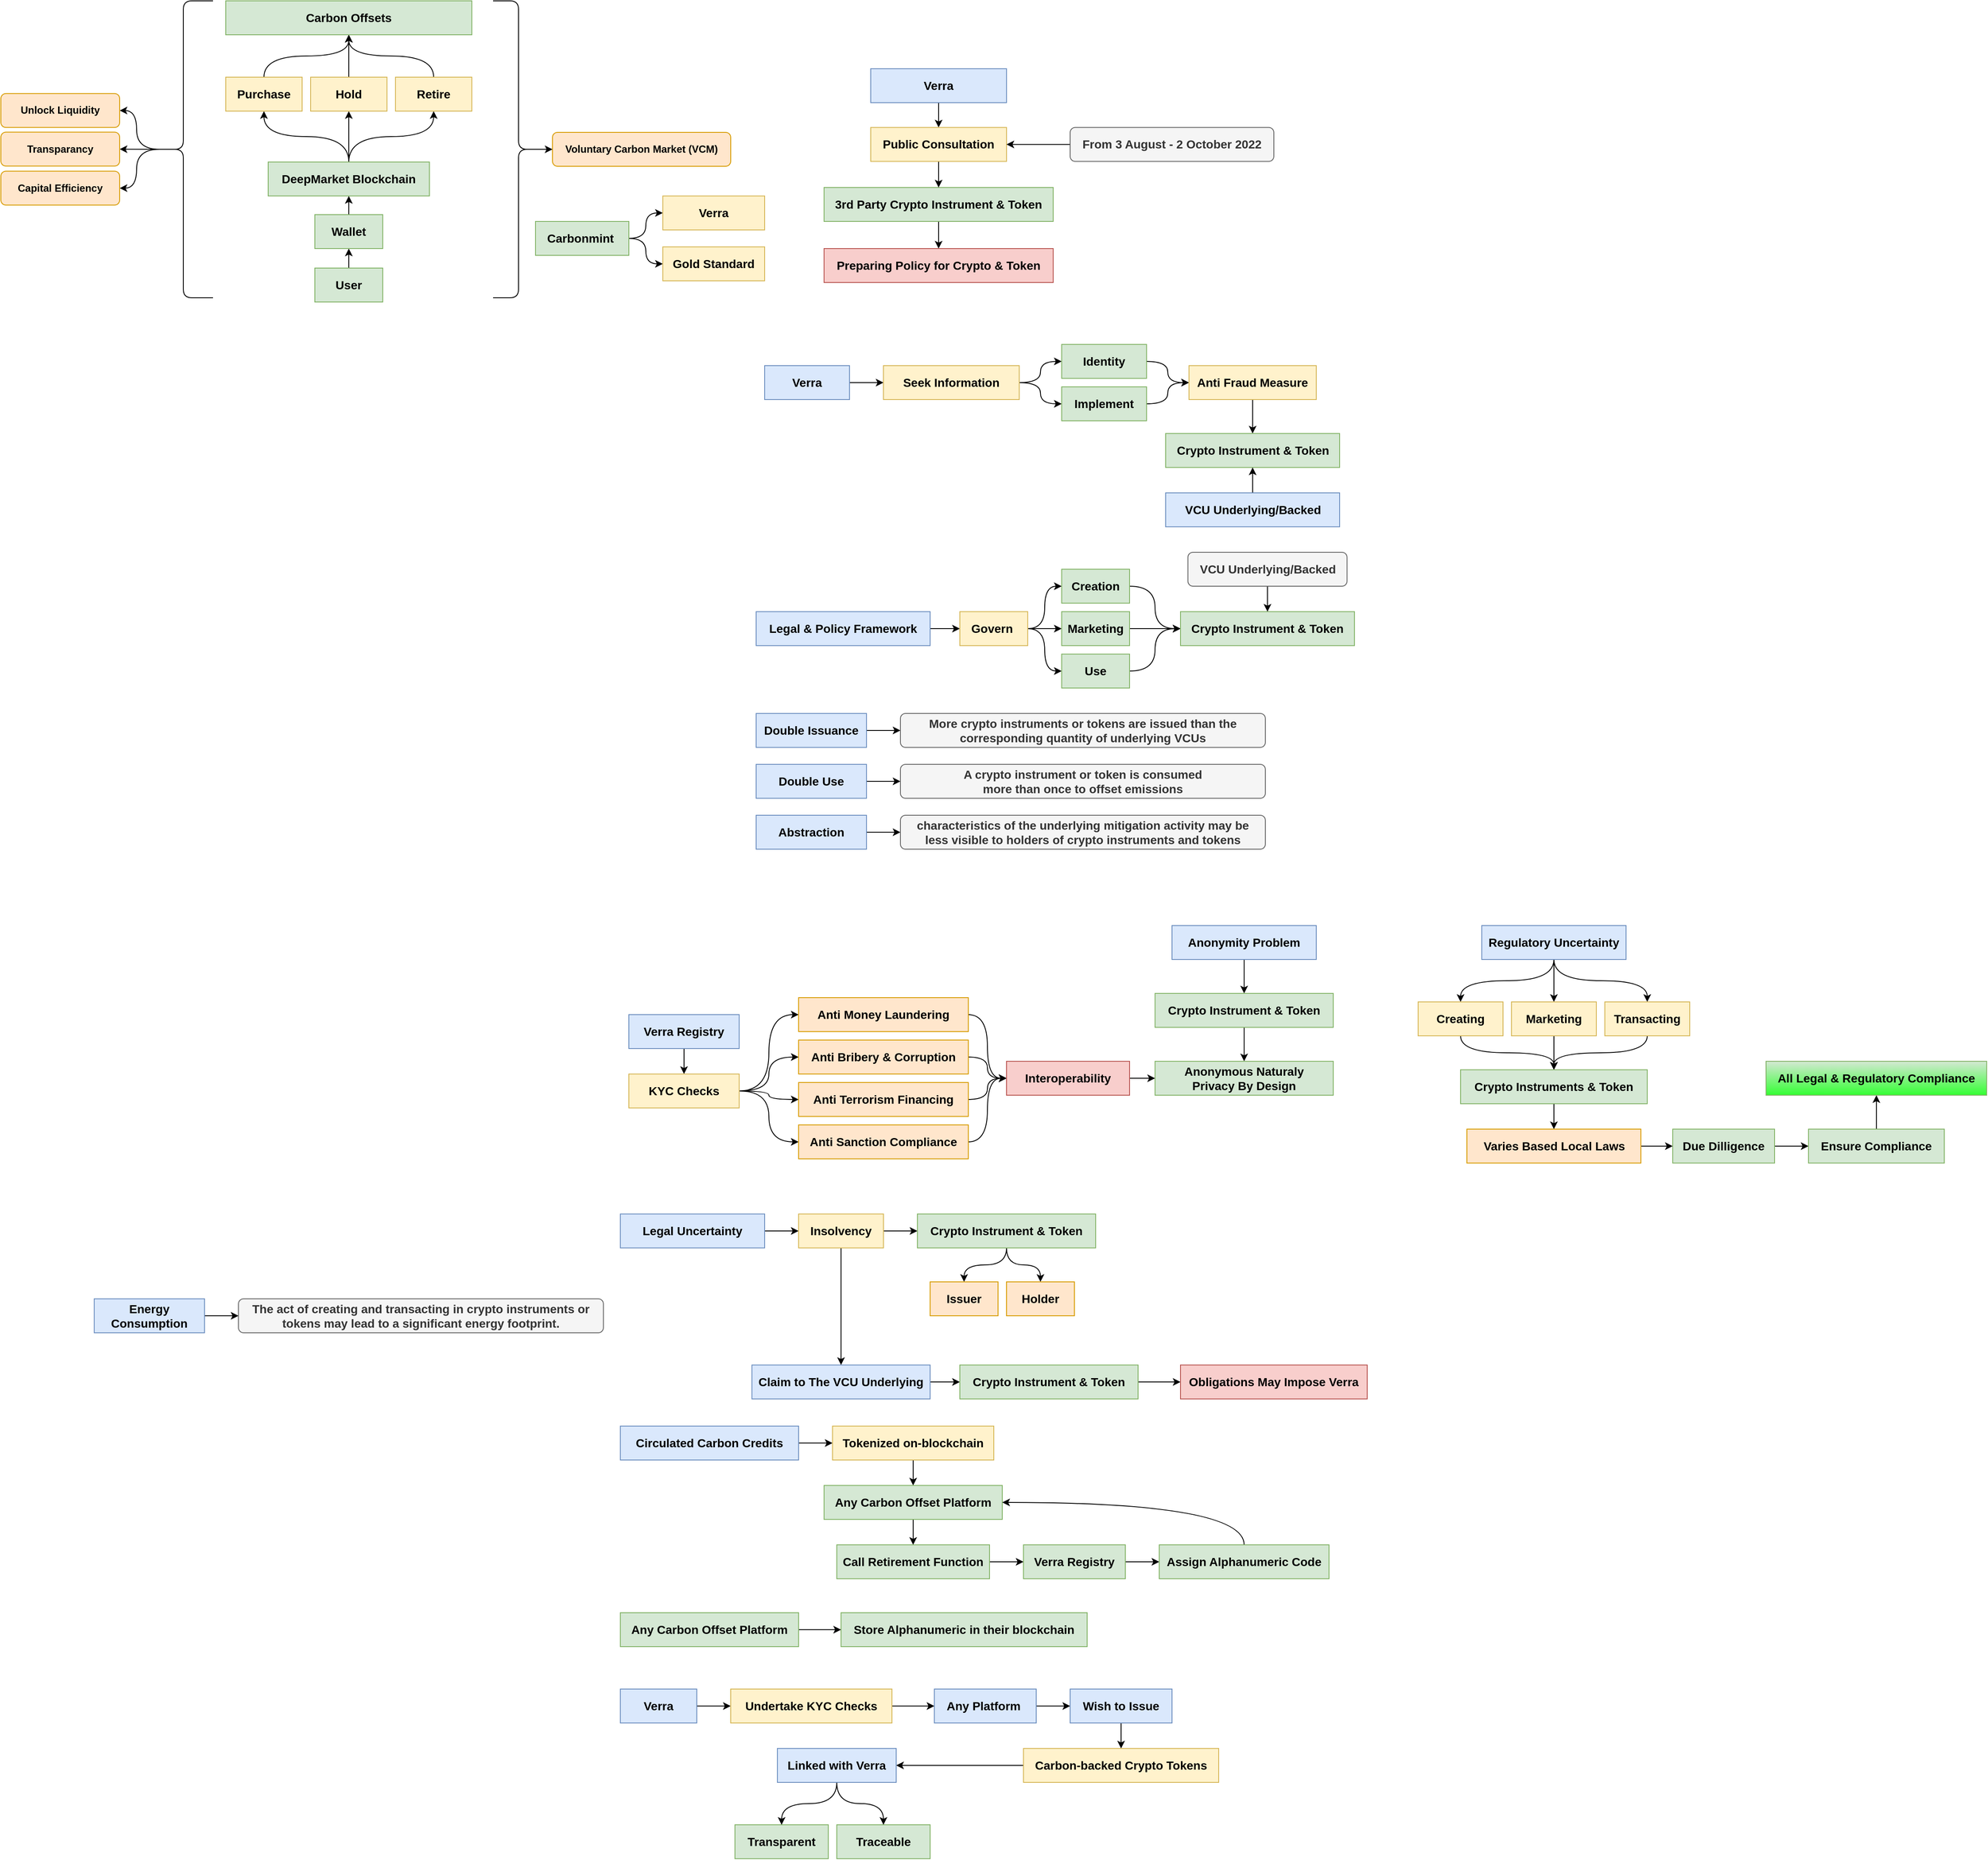<mxfile version="16.1.2" type="device"><diagram id="YZ8elhMGSI7N48oUsPWR" name="Page-1"><mxGraphModel dx="1718" dy="553" grid="1" gridSize="10" guides="1" tooltips="1" connect="1" arrows="1" fold="1" page="1" pageScale="1" pageWidth="850" pageHeight="1100" math="0" shadow="0"><root><mxCell id="0"/><mxCell id="1" parent="0"/><mxCell id="_rIGc4eIAggLmAIHIiuT-1" style="edgeStyle=orthogonalEdgeStyle;curved=1;orthogonalLoop=1;jettySize=auto;html=1;exitX=0.5;exitY=0;exitDx=0;exitDy=0;" edge="1" parent="1" source="_rIGc4eIAggLmAIHIiuT-2" target="_rIGc4eIAggLmAIHIiuT-4"><mxGeometry relative="1" as="geometry"/></mxCell><mxCell id="_rIGc4eIAggLmAIHIiuT-2" value="&lt;span style=&quot;font-size: 14px&quot;&gt;&lt;b&gt;User&lt;/b&gt;&lt;/span&gt;" style="rounded=0;whiteSpace=wrap;html=1;fillColor=#d5e8d4;strokeColor=#82b366;" vertex="1" parent="1"><mxGeometry x="-450" y="325" width="80" height="40" as="geometry"/></mxCell><mxCell id="_rIGc4eIAggLmAIHIiuT-3" style="edgeStyle=orthogonalEdgeStyle;curved=1;orthogonalLoop=1;jettySize=auto;html=1;exitX=0.5;exitY=0;exitDx=0;exitDy=0;" edge="1" parent="1" source="_rIGc4eIAggLmAIHIiuT-4" target="_rIGc4eIAggLmAIHIiuT-8"><mxGeometry relative="1" as="geometry"/></mxCell><mxCell id="_rIGc4eIAggLmAIHIiuT-4" value="&lt;span style=&quot;font-size: 14px&quot;&gt;&lt;b&gt;Wallet&lt;/b&gt;&lt;/span&gt;" style="rounded=0;whiteSpace=wrap;html=1;fillColor=#d5e8d4;strokeColor=#82b366;" vertex="1" parent="1"><mxGeometry x="-450" y="262" width="80" height="40" as="geometry"/></mxCell><mxCell id="_rIGc4eIAggLmAIHIiuT-5" style="edgeStyle=orthogonalEdgeStyle;curved=1;orthogonalLoop=1;jettySize=auto;html=1;exitX=0.5;exitY=0;exitDx=0;exitDy=0;" edge="1" parent="1" source="_rIGc4eIAggLmAIHIiuT-8" target="_rIGc4eIAggLmAIHIiuT-10"><mxGeometry relative="1" as="geometry"/></mxCell><mxCell id="_rIGc4eIAggLmAIHIiuT-6" style="edgeStyle=orthogonalEdgeStyle;curved=1;orthogonalLoop=1;jettySize=auto;html=1;exitX=0.5;exitY=0;exitDx=0;exitDy=0;entryX=0.5;entryY=1;entryDx=0;entryDy=0;" edge="1" parent="1" source="_rIGc4eIAggLmAIHIiuT-8" target="_rIGc4eIAggLmAIHIiuT-14"><mxGeometry relative="1" as="geometry"/></mxCell><mxCell id="_rIGc4eIAggLmAIHIiuT-7" style="edgeStyle=orthogonalEdgeStyle;curved=1;orthogonalLoop=1;jettySize=auto;html=1;exitX=0.5;exitY=0;exitDx=0;exitDy=0;" edge="1" parent="1" source="_rIGc4eIAggLmAIHIiuT-8" target="_rIGc4eIAggLmAIHIiuT-12"><mxGeometry relative="1" as="geometry"/></mxCell><mxCell id="_rIGc4eIAggLmAIHIiuT-8" value="&lt;span style=&quot;font-size: 14px&quot;&gt;&lt;b&gt;DeepMarket Blockchain&lt;/b&gt;&lt;/span&gt;" style="rounded=0;whiteSpace=wrap;html=1;fillColor=#d5e8d4;strokeColor=#82b366;" vertex="1" parent="1"><mxGeometry x="-505" y="200" width="190" height="40" as="geometry"/></mxCell><mxCell id="_rIGc4eIAggLmAIHIiuT-9" style="edgeStyle=orthogonalEdgeStyle;curved=1;orthogonalLoop=1;jettySize=auto;html=1;exitX=0.5;exitY=0;exitDx=0;exitDy=0;" edge="1" parent="1" source="_rIGc4eIAggLmAIHIiuT-10" target="_rIGc4eIAggLmAIHIiuT-15"><mxGeometry relative="1" as="geometry"/></mxCell><mxCell id="_rIGc4eIAggLmAIHIiuT-10" value="&lt;span style=&quot;font-size: 14px&quot;&gt;&lt;b&gt;Purchase&lt;/b&gt;&lt;/span&gt;" style="rounded=0;whiteSpace=wrap;html=1;fillColor=#fff2cc;strokeColor=#d6b656;" vertex="1" parent="1"><mxGeometry x="-555" y="100" width="90" height="40" as="geometry"/></mxCell><mxCell id="_rIGc4eIAggLmAIHIiuT-11" style="edgeStyle=orthogonalEdgeStyle;curved=1;orthogonalLoop=1;jettySize=auto;html=1;exitX=0.5;exitY=0;exitDx=0;exitDy=0;" edge="1" parent="1" source="_rIGc4eIAggLmAIHIiuT-12" target="_rIGc4eIAggLmAIHIiuT-15"><mxGeometry relative="1" as="geometry"/></mxCell><mxCell id="_rIGc4eIAggLmAIHIiuT-12" value="&lt;span style=&quot;font-size: 14px&quot;&gt;&lt;b&gt;Hold&lt;/b&gt;&lt;/span&gt;" style="rounded=0;whiteSpace=wrap;html=1;fillColor=#fff2cc;strokeColor=#d6b656;" vertex="1" parent="1"><mxGeometry x="-455" y="100" width="90" height="40" as="geometry"/></mxCell><mxCell id="_rIGc4eIAggLmAIHIiuT-13" style="edgeStyle=orthogonalEdgeStyle;curved=1;orthogonalLoop=1;jettySize=auto;html=1;exitX=0.5;exitY=0;exitDx=0;exitDy=0;" edge="1" parent="1" source="_rIGc4eIAggLmAIHIiuT-14" target="_rIGc4eIAggLmAIHIiuT-15"><mxGeometry relative="1" as="geometry"/></mxCell><mxCell id="_rIGc4eIAggLmAIHIiuT-14" value="&lt;span style=&quot;font-size: 14px&quot;&gt;&lt;b&gt;Retire&lt;/b&gt;&lt;/span&gt;" style="rounded=0;whiteSpace=wrap;html=1;fillColor=#fff2cc;strokeColor=#d6b656;" vertex="1" parent="1"><mxGeometry x="-355" y="100" width="90" height="40" as="geometry"/></mxCell><mxCell id="_rIGc4eIAggLmAIHIiuT-15" value="&lt;span style=&quot;font-size: 14px&quot;&gt;&lt;b&gt;Carbon Offsets&lt;/b&gt;&lt;/span&gt;" style="rounded=0;whiteSpace=wrap;html=1;fillColor=#d5e8d4;strokeColor=#82b366;" vertex="1" parent="1"><mxGeometry x="-555" y="10" width="290" height="40" as="geometry"/></mxCell><mxCell id="_rIGc4eIAggLmAIHIiuT-16" style="edgeStyle=orthogonalEdgeStyle;curved=1;orthogonalLoop=1;jettySize=auto;html=1;exitX=0.1;exitY=0.5;exitDx=0;exitDy=0;exitPerimeter=0;" edge="1" parent="1" source="_rIGc4eIAggLmAIHIiuT-17" target="_rIGc4eIAggLmAIHIiuT-18"><mxGeometry relative="1" as="geometry"/></mxCell><mxCell id="_rIGc4eIAggLmAIHIiuT-17" value="" style="shape=curlyBracket;whiteSpace=wrap;html=1;rounded=1;flipH=1;" vertex="1" parent="1"><mxGeometry x="-240" y="10" width="60" height="350" as="geometry"/></mxCell><mxCell id="_rIGc4eIAggLmAIHIiuT-18" value="&lt;b&gt;Voluntary Carbon Market (VCM)&lt;/b&gt;" style="rounded=1;whiteSpace=wrap;html=1;fillColor=#ffe6cc;strokeColor=#d79b00;" vertex="1" parent="1"><mxGeometry x="-170" y="165" width="210" height="40" as="geometry"/></mxCell><mxCell id="_rIGc4eIAggLmAIHIiuT-19" style="edgeStyle=orthogonalEdgeStyle;curved=1;orthogonalLoop=1;jettySize=auto;html=1;exitX=0.1;exitY=0.5;exitDx=0;exitDy=0;exitPerimeter=0;" edge="1" parent="1" source="_rIGc4eIAggLmAIHIiuT-22" target="_rIGc4eIAggLmAIHIiuT-24"><mxGeometry relative="1" as="geometry"/></mxCell><mxCell id="_rIGc4eIAggLmAIHIiuT-20" style="edgeStyle=orthogonalEdgeStyle;curved=1;orthogonalLoop=1;jettySize=auto;html=1;exitX=0.1;exitY=0.5;exitDx=0;exitDy=0;exitPerimeter=0;" edge="1" parent="1" source="_rIGc4eIAggLmAIHIiuT-22" target="_rIGc4eIAggLmAIHIiuT-23"><mxGeometry relative="1" as="geometry"/></mxCell><mxCell id="_rIGc4eIAggLmAIHIiuT-21" style="edgeStyle=orthogonalEdgeStyle;curved=1;orthogonalLoop=1;jettySize=auto;html=1;exitX=0.1;exitY=0.5;exitDx=0;exitDy=0;exitPerimeter=0;" edge="1" parent="1" source="_rIGc4eIAggLmAIHIiuT-22" target="_rIGc4eIAggLmAIHIiuT-25"><mxGeometry relative="1" as="geometry"/></mxCell><mxCell id="_rIGc4eIAggLmAIHIiuT-22" value="" style="shape=curlyBracket;whiteSpace=wrap;html=1;rounded=1;" vertex="1" parent="1"><mxGeometry x="-640" y="10" width="70" height="350" as="geometry"/></mxCell><mxCell id="_rIGc4eIAggLmAIHIiuT-23" value="&lt;b&gt;Unlock Liquidity&lt;/b&gt;" style="rounded=1;whiteSpace=wrap;html=1;fillColor=#ffe6cc;strokeColor=#d79b00;" vertex="1" parent="1"><mxGeometry x="-820" y="119.25" width="140" height="40" as="geometry"/></mxCell><mxCell id="_rIGc4eIAggLmAIHIiuT-24" value="&lt;b&gt;Transparancy&lt;/b&gt;" style="rounded=1;whiteSpace=wrap;html=1;fillColor=#ffe6cc;strokeColor=#d79b00;" vertex="1" parent="1"><mxGeometry x="-820" y="164.75" width="140" height="40" as="geometry"/></mxCell><mxCell id="_rIGc4eIAggLmAIHIiuT-25" value="&lt;b&gt;Capital Efficiency&lt;/b&gt;" style="rounded=1;whiteSpace=wrap;html=1;fillColor=#ffe6cc;strokeColor=#d79b00;" vertex="1" parent="1"><mxGeometry x="-820" y="210.75" width="140" height="40" as="geometry"/></mxCell><mxCell id="_rIGc4eIAggLmAIHIiuT-26" style="edgeStyle=orthogonalEdgeStyle;curved=1;orthogonalLoop=1;jettySize=auto;html=1;exitX=1;exitY=0.5;exitDx=0;exitDy=0;" edge="1" parent="1" source="_rIGc4eIAggLmAIHIiuT-28" target="_rIGc4eIAggLmAIHIiuT-29"><mxGeometry relative="1" as="geometry"/></mxCell><mxCell id="_rIGc4eIAggLmAIHIiuT-27" style="edgeStyle=orthogonalEdgeStyle;curved=1;orthogonalLoop=1;jettySize=auto;html=1;exitX=1;exitY=0.5;exitDx=0;exitDy=0;" edge="1" parent="1" source="_rIGc4eIAggLmAIHIiuT-28" target="_rIGc4eIAggLmAIHIiuT-30"><mxGeometry relative="1" as="geometry"/></mxCell><mxCell id="_rIGc4eIAggLmAIHIiuT-28" value="&lt;span style=&quot;font-size: 14px&quot;&gt;&lt;b&gt;Carbonmint&amp;nbsp;&lt;/b&gt;&lt;/span&gt;" style="rounded=0;whiteSpace=wrap;html=1;fillColor=#d5e8d4;strokeColor=#82b366;" vertex="1" parent="1"><mxGeometry x="-190" y="270" width="110" height="40" as="geometry"/></mxCell><mxCell id="_rIGc4eIAggLmAIHIiuT-29" value="&lt;span style=&quot;font-size: 14px&quot;&gt;&lt;b&gt;Verra&lt;/b&gt;&lt;/span&gt;" style="rounded=0;whiteSpace=wrap;html=1;fillColor=#fff2cc;strokeColor=#d6b656;" vertex="1" parent="1"><mxGeometry x="-40" y="240" width="120" height="40" as="geometry"/></mxCell><mxCell id="_rIGc4eIAggLmAIHIiuT-30" value="&lt;span style=&quot;font-size: 14px&quot;&gt;&lt;b&gt;Gold Standard&lt;/b&gt;&lt;/span&gt;" style="rounded=0;whiteSpace=wrap;html=1;fillColor=#fff2cc;strokeColor=#d6b656;" vertex="1" parent="1"><mxGeometry x="-40" y="300" width="120" height="40" as="geometry"/></mxCell><mxCell id="_rIGc4eIAggLmAIHIiuT-31" style="edgeStyle=orthogonalEdgeStyle;curved=1;orthogonalLoop=1;jettySize=auto;html=1;exitX=0.5;exitY=1;exitDx=0;exitDy=0;" edge="1" parent="1" source="_rIGc4eIAggLmAIHIiuT-32" target="_rIGc4eIAggLmAIHIiuT-36"><mxGeometry relative="1" as="geometry"/></mxCell><mxCell id="_rIGc4eIAggLmAIHIiuT-32" value="&lt;span style=&quot;font-size: 14px&quot;&gt;&lt;b&gt;Verra&lt;/b&gt;&lt;/span&gt;" style="rounded=0;whiteSpace=wrap;html=1;fillColor=#dae8fc;strokeColor=#6c8ebf;" vertex="1" parent="1"><mxGeometry x="205" y="90" width="160" height="40" as="geometry"/></mxCell><mxCell id="_rIGc4eIAggLmAIHIiuT-33" style="edgeStyle=orthogonalEdgeStyle;curved=1;orthogonalLoop=1;jettySize=auto;html=1;exitX=0.5;exitY=1;exitDx=0;exitDy=0;" edge="1" parent="1" source="_rIGc4eIAggLmAIHIiuT-34" target="_rIGc4eIAggLmAIHIiuT-39"><mxGeometry relative="1" as="geometry"/></mxCell><mxCell id="_rIGc4eIAggLmAIHIiuT-34" value="&lt;span style=&quot;font-size: 14px&quot;&gt;&lt;b&gt;3rd Party Crypto Instrument &amp;amp; Token&lt;/b&gt;&lt;/span&gt;" style="rounded=0;whiteSpace=wrap;html=1;fillColor=#d5e8d4;strokeColor=#82b366;" vertex="1" parent="1"><mxGeometry x="150" y="230" width="270" height="40" as="geometry"/></mxCell><mxCell id="_rIGc4eIAggLmAIHIiuT-35" style="edgeStyle=orthogonalEdgeStyle;curved=1;orthogonalLoop=1;jettySize=auto;html=1;exitX=0.5;exitY=1;exitDx=0;exitDy=0;" edge="1" parent="1" source="_rIGc4eIAggLmAIHIiuT-36" target="_rIGc4eIAggLmAIHIiuT-34"><mxGeometry relative="1" as="geometry"/></mxCell><mxCell id="_rIGc4eIAggLmAIHIiuT-36" value="&lt;span style=&quot;font-size: 14px&quot;&gt;&lt;b&gt;Public Consultation&lt;/b&gt;&lt;/span&gt;" style="rounded=0;whiteSpace=wrap;html=1;fillColor=#fff2cc;strokeColor=#d6b656;" vertex="1" parent="1"><mxGeometry x="205" y="159.25" width="160" height="40" as="geometry"/></mxCell><mxCell id="_rIGc4eIAggLmAIHIiuT-37" style="edgeStyle=orthogonalEdgeStyle;curved=1;orthogonalLoop=1;jettySize=auto;html=1;exitX=0;exitY=0.5;exitDx=0;exitDy=0;" edge="1" parent="1" source="_rIGc4eIAggLmAIHIiuT-38" target="_rIGc4eIAggLmAIHIiuT-36"><mxGeometry relative="1" as="geometry"/></mxCell><mxCell id="_rIGc4eIAggLmAIHIiuT-38" value="&lt;span style=&quot;font-size: 14px&quot;&gt;&lt;b&gt;From 3 August - 2 October 2022&lt;/b&gt;&lt;/span&gt;" style="rounded=1;whiteSpace=wrap;html=1;fillColor=#f5f5f5;strokeColor=#666666;fontColor=#333333;" vertex="1" parent="1"><mxGeometry x="440" y="159.25" width="240" height="40" as="geometry"/></mxCell><mxCell id="_rIGc4eIAggLmAIHIiuT-39" value="&lt;span style=&quot;font-size: 14px&quot;&gt;&lt;b&gt;Preparing Policy for Crypto &amp;amp; Token&lt;/b&gt;&lt;/span&gt;" style="rounded=0;whiteSpace=wrap;html=1;fillColor=#f8cecc;strokeColor=#b85450;" vertex="1" parent="1"><mxGeometry x="150" y="302" width="270" height="40" as="geometry"/></mxCell><mxCell id="_rIGc4eIAggLmAIHIiuT-40" style="edgeStyle=orthogonalEdgeStyle;curved=1;orthogonalLoop=1;jettySize=auto;html=1;exitX=1;exitY=0.5;exitDx=0;exitDy=0;" edge="1" parent="1" source="_rIGc4eIAggLmAIHIiuT-41" target="_rIGc4eIAggLmAIHIiuT-44"><mxGeometry relative="1" as="geometry"/></mxCell><mxCell id="_rIGc4eIAggLmAIHIiuT-41" value="&lt;span style=&quot;font-size: 14px&quot;&gt;&lt;b&gt;Verra&lt;/b&gt;&lt;/span&gt;" style="rounded=0;whiteSpace=wrap;html=1;fillColor=#dae8fc;strokeColor=#6c8ebf;" vertex="1" parent="1"><mxGeometry x="80" y="440" width="100" height="40" as="geometry"/></mxCell><mxCell id="_rIGc4eIAggLmAIHIiuT-42" style="edgeStyle=orthogonalEdgeStyle;curved=1;orthogonalLoop=1;jettySize=auto;html=1;exitX=1;exitY=0.5;exitDx=0;exitDy=0;" edge="1" parent="1" source="_rIGc4eIAggLmAIHIiuT-44" target="_rIGc4eIAggLmAIHIiuT-46"><mxGeometry relative="1" as="geometry"/></mxCell><mxCell id="_rIGc4eIAggLmAIHIiuT-43" style="edgeStyle=orthogonalEdgeStyle;curved=1;orthogonalLoop=1;jettySize=auto;html=1;exitX=1;exitY=0.5;exitDx=0;exitDy=0;" edge="1" parent="1" source="_rIGc4eIAggLmAIHIiuT-44" target="_rIGc4eIAggLmAIHIiuT-48"><mxGeometry relative="1" as="geometry"/></mxCell><mxCell id="_rIGc4eIAggLmAIHIiuT-44" value="&lt;span style=&quot;font-size: 14px&quot;&gt;&lt;b&gt;Seek Information&lt;/b&gt;&lt;/span&gt;" style="rounded=0;whiteSpace=wrap;html=1;fillColor=#fff2cc;strokeColor=#d6b656;" vertex="1" parent="1"><mxGeometry x="220" y="440" width="160" height="40" as="geometry"/></mxCell><mxCell id="_rIGc4eIAggLmAIHIiuT-45" style="edgeStyle=orthogonalEdgeStyle;curved=1;orthogonalLoop=1;jettySize=auto;html=1;exitX=1;exitY=0.5;exitDx=0;exitDy=0;" edge="1" parent="1" source="_rIGc4eIAggLmAIHIiuT-46" target="_rIGc4eIAggLmAIHIiuT-50"><mxGeometry relative="1" as="geometry"/></mxCell><mxCell id="_rIGc4eIAggLmAIHIiuT-46" value="&lt;span style=&quot;font-size: 14px&quot;&gt;&lt;b&gt;Identity&lt;/b&gt;&lt;/span&gt;" style="rounded=0;whiteSpace=wrap;html=1;fillColor=#d5e8d4;strokeColor=#82b366;" vertex="1" parent="1"><mxGeometry x="430" y="415" width="100" height="40" as="geometry"/></mxCell><mxCell id="_rIGc4eIAggLmAIHIiuT-47" style="edgeStyle=orthogonalEdgeStyle;curved=1;orthogonalLoop=1;jettySize=auto;html=1;exitX=1;exitY=0.5;exitDx=0;exitDy=0;" edge="1" parent="1" source="_rIGc4eIAggLmAIHIiuT-48" target="_rIGc4eIAggLmAIHIiuT-50"><mxGeometry relative="1" as="geometry"/></mxCell><mxCell id="_rIGc4eIAggLmAIHIiuT-48" value="&lt;span style=&quot;font-size: 14px&quot;&gt;&lt;b&gt;Implement&lt;/b&gt;&lt;/span&gt;" style="rounded=0;whiteSpace=wrap;html=1;fillColor=#d5e8d4;strokeColor=#82b366;" vertex="1" parent="1"><mxGeometry x="430" y="465" width="100" height="40" as="geometry"/></mxCell><mxCell id="_rIGc4eIAggLmAIHIiuT-49" style="edgeStyle=orthogonalEdgeStyle;curved=1;orthogonalLoop=1;jettySize=auto;html=1;exitX=0.5;exitY=1;exitDx=0;exitDy=0;" edge="1" parent="1" source="_rIGc4eIAggLmAIHIiuT-50" target="_rIGc4eIAggLmAIHIiuT-51"><mxGeometry relative="1" as="geometry"/></mxCell><mxCell id="_rIGc4eIAggLmAIHIiuT-50" value="&lt;span style=&quot;font-size: 14px&quot;&gt;&lt;b&gt;Anti Fraud Measure&lt;/b&gt;&lt;/span&gt;" style="rounded=0;whiteSpace=wrap;html=1;fillColor=#fff2cc;strokeColor=#d6b656;" vertex="1" parent="1"><mxGeometry x="580" y="440" width="150" height="40" as="geometry"/></mxCell><mxCell id="_rIGc4eIAggLmAIHIiuT-51" value="&lt;span style=&quot;font-size: 14px&quot;&gt;&lt;b&gt;Crypto Instrument &amp;amp; Token&lt;/b&gt;&lt;/span&gt;" style="rounded=0;whiteSpace=wrap;html=1;fillColor=#d5e8d4;strokeColor=#82b366;" vertex="1" parent="1"><mxGeometry x="552.5" y="520" width="205" height="40" as="geometry"/></mxCell><mxCell id="_rIGc4eIAggLmAIHIiuT-52" style="edgeStyle=orthogonalEdgeStyle;curved=1;orthogonalLoop=1;jettySize=auto;html=1;exitX=0.5;exitY=0;exitDx=0;exitDy=0;" edge="1" parent="1" source="_rIGc4eIAggLmAIHIiuT-53" target="_rIGc4eIAggLmAIHIiuT-51"><mxGeometry relative="1" as="geometry"/></mxCell><mxCell id="_rIGc4eIAggLmAIHIiuT-53" value="&lt;span style=&quot;font-size: 14px&quot;&gt;&lt;b&gt;VCU Underlying/Backed&lt;/b&gt;&lt;/span&gt;" style="rounded=0;whiteSpace=wrap;html=1;fillColor=#dae8fc;strokeColor=#6c8ebf;" vertex="1" parent="1"><mxGeometry x="552.5" y="590" width="205" height="40" as="geometry"/></mxCell><mxCell id="_rIGc4eIAggLmAIHIiuT-54" style="edgeStyle=orthogonalEdgeStyle;curved=1;orthogonalLoop=1;jettySize=auto;html=1;exitX=1;exitY=0.5;exitDx=0;exitDy=0;" edge="1" parent="1" source="_rIGc4eIAggLmAIHIiuT-55" target="_rIGc4eIAggLmAIHIiuT-59"><mxGeometry relative="1" as="geometry"/></mxCell><mxCell id="_rIGc4eIAggLmAIHIiuT-55" value="&lt;span style=&quot;font-size: 14px&quot;&gt;&lt;b&gt;Legal &amp;amp; Policy Framework&lt;/b&gt;&lt;/span&gt;" style="rounded=0;whiteSpace=wrap;html=1;fillColor=#dae8fc;strokeColor=#6c8ebf;" vertex="1" parent="1"><mxGeometry x="70" y="730" width="205" height="40" as="geometry"/></mxCell><mxCell id="_rIGc4eIAggLmAIHIiuT-56" style="edgeStyle=orthogonalEdgeStyle;curved=1;orthogonalLoop=1;jettySize=auto;html=1;exitX=1;exitY=0.5;exitDx=0;exitDy=0;entryX=0;entryY=0.5;entryDx=0;entryDy=0;" edge="1" parent="1" source="_rIGc4eIAggLmAIHIiuT-59" target="_rIGc4eIAggLmAIHIiuT-61"><mxGeometry relative="1" as="geometry"/></mxCell><mxCell id="_rIGc4eIAggLmAIHIiuT-57" style="edgeStyle=orthogonalEdgeStyle;curved=1;orthogonalLoop=1;jettySize=auto;html=1;exitX=1;exitY=0.5;exitDx=0;exitDy=0;entryX=0;entryY=0.5;entryDx=0;entryDy=0;" edge="1" parent="1" source="_rIGc4eIAggLmAIHIiuT-59" target="_rIGc4eIAggLmAIHIiuT-65"><mxGeometry relative="1" as="geometry"/></mxCell><mxCell id="_rIGc4eIAggLmAIHIiuT-58" style="edgeStyle=orthogonalEdgeStyle;curved=1;orthogonalLoop=1;jettySize=auto;html=1;exitX=1;exitY=0.5;exitDx=0;exitDy=0;entryX=0;entryY=0.5;entryDx=0;entryDy=0;" edge="1" parent="1" source="_rIGc4eIAggLmAIHIiuT-59" target="_rIGc4eIAggLmAIHIiuT-63"><mxGeometry relative="1" as="geometry"/></mxCell><mxCell id="_rIGc4eIAggLmAIHIiuT-59" value="&lt;span style=&quot;font-size: 14px&quot;&gt;&lt;b&gt;Govern&amp;nbsp;&lt;/b&gt;&lt;/span&gt;" style="rounded=0;whiteSpace=wrap;html=1;fillColor=#fff2cc;strokeColor=#d6b656;" vertex="1" parent="1"><mxGeometry x="310" y="730" width="80" height="40" as="geometry"/></mxCell><mxCell id="_rIGc4eIAggLmAIHIiuT-60" style="edgeStyle=orthogonalEdgeStyle;curved=1;orthogonalLoop=1;jettySize=auto;html=1;exitX=1;exitY=0.5;exitDx=0;exitDy=0;entryX=0;entryY=0.5;entryDx=0;entryDy=0;" edge="1" parent="1" source="_rIGc4eIAggLmAIHIiuT-61" target="_rIGc4eIAggLmAIHIiuT-66"><mxGeometry relative="1" as="geometry"/></mxCell><mxCell id="_rIGc4eIAggLmAIHIiuT-61" value="&lt;span style=&quot;font-size: 14px&quot;&gt;&lt;b&gt;Creation&lt;/b&gt;&lt;/span&gt;" style="rounded=0;whiteSpace=wrap;html=1;fillColor=#d5e8d4;strokeColor=#82b366;" vertex="1" parent="1"><mxGeometry x="430" y="680" width="80" height="40" as="geometry"/></mxCell><mxCell id="_rIGc4eIAggLmAIHIiuT-62" style="edgeStyle=orthogonalEdgeStyle;curved=1;orthogonalLoop=1;jettySize=auto;html=1;exitX=1;exitY=0.5;exitDx=0;exitDy=0;" edge="1" parent="1" source="_rIGc4eIAggLmAIHIiuT-63" target="_rIGc4eIAggLmAIHIiuT-66"><mxGeometry relative="1" as="geometry"/></mxCell><mxCell id="_rIGc4eIAggLmAIHIiuT-63" value="&lt;span style=&quot;font-size: 14px&quot;&gt;&lt;b&gt;Marketing&lt;/b&gt;&lt;/span&gt;" style="rounded=0;whiteSpace=wrap;html=1;fillColor=#d5e8d4;strokeColor=#82b366;" vertex="1" parent="1"><mxGeometry x="430" y="730" width="80" height="40" as="geometry"/></mxCell><mxCell id="_rIGc4eIAggLmAIHIiuT-64" style="edgeStyle=orthogonalEdgeStyle;curved=1;orthogonalLoop=1;jettySize=auto;html=1;exitX=1;exitY=0.5;exitDx=0;exitDy=0;entryX=0;entryY=0.5;entryDx=0;entryDy=0;" edge="1" parent="1" source="_rIGc4eIAggLmAIHIiuT-65" target="_rIGc4eIAggLmAIHIiuT-66"><mxGeometry relative="1" as="geometry"/></mxCell><mxCell id="_rIGc4eIAggLmAIHIiuT-65" value="&lt;span style=&quot;font-size: 14px&quot;&gt;&lt;b&gt;Use&lt;/b&gt;&lt;/span&gt;" style="rounded=0;whiteSpace=wrap;html=1;fillColor=#d5e8d4;strokeColor=#82b366;" vertex="1" parent="1"><mxGeometry x="430" y="780" width="80" height="40" as="geometry"/></mxCell><mxCell id="_rIGc4eIAggLmAIHIiuT-66" value="&lt;span style=&quot;font-size: 14px&quot;&gt;&lt;b&gt;Crypto Instrument &amp;amp; Token&lt;/b&gt;&lt;/span&gt;" style="rounded=0;whiteSpace=wrap;html=1;fillColor=#d5e8d4;strokeColor=#82b366;" vertex="1" parent="1"><mxGeometry x="570" y="730" width="205" height="40" as="geometry"/></mxCell><mxCell id="_rIGc4eIAggLmAIHIiuT-67" style="edgeStyle=orthogonalEdgeStyle;curved=1;orthogonalLoop=1;jettySize=auto;html=1;exitX=0.5;exitY=1;exitDx=0;exitDy=0;" edge="1" parent="1" source="_rIGc4eIAggLmAIHIiuT-68" target="_rIGc4eIAggLmAIHIiuT-66"><mxGeometry relative="1" as="geometry"/></mxCell><mxCell id="_rIGc4eIAggLmAIHIiuT-68" value="&lt;span style=&quot;font-size: 14px&quot;&gt;&lt;b&gt;VCU Underlying/Backed&lt;/b&gt;&lt;/span&gt;" style="rounded=1;whiteSpace=wrap;html=1;fillColor=#f5f5f5;strokeColor=#666666;fontColor=#333333;" vertex="1" parent="1"><mxGeometry x="578.75" y="660" width="187.5" height="40" as="geometry"/></mxCell><mxCell id="_rIGc4eIAggLmAIHIiuT-69" style="edgeStyle=orthogonalEdgeStyle;curved=1;orthogonalLoop=1;jettySize=auto;html=1;exitX=1;exitY=0.5;exitDx=0;exitDy=0;" edge="1" parent="1" source="_rIGc4eIAggLmAIHIiuT-70" target="_rIGc4eIAggLmAIHIiuT-71"><mxGeometry relative="1" as="geometry"/></mxCell><mxCell id="_rIGc4eIAggLmAIHIiuT-70" value="&lt;span style=&quot;font-size: 14px&quot;&gt;&lt;b&gt;Double Issuance&lt;/b&gt;&lt;/span&gt;" style="rounded=0;whiteSpace=wrap;html=1;fillColor=#dae8fc;strokeColor=#6c8ebf;" vertex="1" parent="1"><mxGeometry x="70" y="850" width="130" height="40" as="geometry"/></mxCell><mxCell id="_rIGc4eIAggLmAIHIiuT-71" value="&lt;span style=&quot;font-size: 14px&quot;&gt;&lt;b&gt;More crypto instruments or tokens are issued than the corresponding quantity of underlying VCUs&lt;/b&gt;&lt;/span&gt;" style="rounded=1;whiteSpace=wrap;html=1;fillColor=#f5f5f5;strokeColor=#666666;fontColor=#333333;" vertex="1" parent="1"><mxGeometry x="240" y="850" width="430" height="40" as="geometry"/></mxCell><mxCell id="_rIGc4eIAggLmAIHIiuT-72" style="edgeStyle=orthogonalEdgeStyle;curved=1;orthogonalLoop=1;jettySize=auto;html=1;exitX=1;exitY=0.5;exitDx=0;exitDy=0;" edge="1" parent="1" source="_rIGc4eIAggLmAIHIiuT-73" target="_rIGc4eIAggLmAIHIiuT-74"><mxGeometry relative="1" as="geometry"/></mxCell><mxCell id="_rIGc4eIAggLmAIHIiuT-73" value="&lt;span style=&quot;font-size: 14px&quot;&gt;&lt;b&gt;Double Use&lt;/b&gt;&lt;/span&gt;" style="rounded=0;whiteSpace=wrap;html=1;fillColor=#dae8fc;strokeColor=#6c8ebf;" vertex="1" parent="1"><mxGeometry x="70" y="910" width="130" height="40" as="geometry"/></mxCell><mxCell id="_rIGc4eIAggLmAIHIiuT-74" value="&lt;span style=&quot;font-size: 14px&quot;&gt;&lt;b&gt;A crypto instrument or token is consumed &lt;br&gt;more than once to offset emissions&lt;/b&gt;&lt;/span&gt;" style="rounded=1;whiteSpace=wrap;html=1;fillColor=#f5f5f5;strokeColor=#666666;fontColor=#333333;" vertex="1" parent="1"><mxGeometry x="240" y="910" width="430" height="40" as="geometry"/></mxCell><mxCell id="_rIGc4eIAggLmAIHIiuT-75" style="edgeStyle=orthogonalEdgeStyle;curved=1;orthogonalLoop=1;jettySize=auto;html=1;exitX=1;exitY=0.5;exitDx=0;exitDy=0;" edge="1" parent="1" source="_rIGc4eIAggLmAIHIiuT-76" target="_rIGc4eIAggLmAIHIiuT-77"><mxGeometry relative="1" as="geometry"/></mxCell><mxCell id="_rIGc4eIAggLmAIHIiuT-76" value="&lt;span style=&quot;font-size: 14px&quot;&gt;&lt;b&gt;Abstraction&lt;/b&gt;&lt;/span&gt;" style="rounded=0;whiteSpace=wrap;html=1;fillColor=#dae8fc;strokeColor=#6c8ebf;" vertex="1" parent="1"><mxGeometry x="70" y="970" width="130" height="40" as="geometry"/></mxCell><mxCell id="_rIGc4eIAggLmAIHIiuT-77" value="&lt;span style=&quot;font-size: 14px&quot;&gt;&lt;b&gt;characteristics of the underlying mitigation activity may be &lt;br&gt;less visible to holders of crypto instruments and tokens&lt;/b&gt;&lt;/span&gt;" style="rounded=1;whiteSpace=wrap;html=1;fillColor=#f5f5f5;strokeColor=#666666;fontColor=#333333;" vertex="1" parent="1"><mxGeometry x="240" y="970" width="430" height="40" as="geometry"/></mxCell><mxCell id="_rIGc4eIAggLmAIHIiuT-78" style="edgeStyle=orthogonalEdgeStyle;curved=1;orthogonalLoop=1;jettySize=auto;html=1;exitX=1;exitY=0.5;exitDx=0;exitDy=0;" edge="1" parent="1" source="_rIGc4eIAggLmAIHIiuT-79" target="_rIGc4eIAggLmAIHIiuT-80"><mxGeometry relative="1" as="geometry"/></mxCell><mxCell id="_rIGc4eIAggLmAIHIiuT-79" value="&lt;span style=&quot;font-size: 14px&quot;&gt;&lt;b&gt;Energy Consumption&lt;/b&gt;&lt;/span&gt;" style="rounded=0;whiteSpace=wrap;html=1;fillColor=#dae8fc;strokeColor=#6c8ebf;" vertex="1" parent="1"><mxGeometry x="-710" y="1540" width="130" height="40" as="geometry"/></mxCell><mxCell id="_rIGc4eIAggLmAIHIiuT-80" value="&lt;span style=&quot;font-size: 14px&quot;&gt;&lt;b&gt;The act of creating and transacting in crypto instruments or tokens may lead to a significant energy footprint.&lt;/b&gt;&lt;/span&gt;" style="rounded=1;whiteSpace=wrap;html=1;fillColor=#f5f5f5;strokeColor=#666666;fontColor=#333333;" vertex="1" parent="1"><mxGeometry x="-540" y="1540" width="430" height="40" as="geometry"/></mxCell><mxCell id="_rIGc4eIAggLmAIHIiuT-81" style="edgeStyle=orthogonalEdgeStyle;curved=1;orthogonalLoop=1;jettySize=auto;html=1;exitX=0.5;exitY=1;exitDx=0;exitDy=0;" edge="1" parent="1" source="_rIGc4eIAggLmAIHIiuT-84" target="_rIGc4eIAggLmAIHIiuT-90"><mxGeometry relative="1" as="geometry"/></mxCell><mxCell id="_rIGc4eIAggLmAIHIiuT-82" style="edgeStyle=orthogonalEdgeStyle;curved=1;orthogonalLoop=1;jettySize=auto;html=1;exitX=0.5;exitY=1;exitDx=0;exitDy=0;" edge="1" parent="1" source="_rIGc4eIAggLmAIHIiuT-84" target="_rIGc4eIAggLmAIHIiuT-88"><mxGeometry relative="1" as="geometry"/></mxCell><mxCell id="_rIGc4eIAggLmAIHIiuT-83" style="edgeStyle=orthogonalEdgeStyle;curved=1;orthogonalLoop=1;jettySize=auto;html=1;exitX=0.5;exitY=1;exitDx=0;exitDy=0;" edge="1" parent="1" source="_rIGc4eIAggLmAIHIiuT-84" target="_rIGc4eIAggLmAIHIiuT-92"><mxGeometry relative="1" as="geometry"/></mxCell><mxCell id="_rIGc4eIAggLmAIHIiuT-84" value="&lt;span style=&quot;font-size: 14px&quot;&gt;&lt;b&gt;Regulatory Uncertainty&lt;/b&gt;&lt;/span&gt;" style="rounded=0;whiteSpace=wrap;html=1;fillColor=#dae8fc;strokeColor=#6c8ebf;" vertex="1" parent="1"><mxGeometry x="925" y="1100" width="170" height="40" as="geometry"/></mxCell><mxCell id="_rIGc4eIAggLmAIHIiuT-85" style="edgeStyle=orthogonalEdgeStyle;curved=1;orthogonalLoop=1;jettySize=auto;html=1;exitX=0.5;exitY=1;exitDx=0;exitDy=0;" edge="1" parent="1" source="_rIGc4eIAggLmAIHIiuT-86" target="_rIGc4eIAggLmAIHIiuT-118"><mxGeometry relative="1" as="geometry"/></mxCell><mxCell id="_rIGc4eIAggLmAIHIiuT-86" value="&lt;span style=&quot;font-size: 14px&quot;&gt;&lt;b&gt;Anonymity Problem&lt;/b&gt;&lt;/span&gt;" style="rounded=0;whiteSpace=wrap;html=1;fillColor=#dae8fc;strokeColor=#6c8ebf;" vertex="1" parent="1"><mxGeometry x="560" y="1100" width="170" height="40" as="geometry"/></mxCell><mxCell id="_rIGc4eIAggLmAIHIiuT-87" style="edgeStyle=orthogonalEdgeStyle;curved=1;orthogonalLoop=1;jettySize=auto;html=1;exitX=0.5;exitY=1;exitDx=0;exitDy=0;" edge="1" parent="1" source="_rIGc4eIAggLmAIHIiuT-88" target="_rIGc4eIAggLmAIHIiuT-94"><mxGeometry relative="1" as="geometry"/></mxCell><mxCell id="_rIGc4eIAggLmAIHIiuT-88" value="&lt;span style=&quot;font-size: 14px&quot;&gt;&lt;b&gt;Creating&lt;/b&gt;&lt;/span&gt;" style="rounded=0;whiteSpace=wrap;html=1;fillColor=#fff2cc;strokeColor=#d6b656;" vertex="1" parent="1"><mxGeometry x="850" y="1190" width="100" height="40" as="geometry"/></mxCell><mxCell id="_rIGc4eIAggLmAIHIiuT-89" style="edgeStyle=orthogonalEdgeStyle;curved=1;orthogonalLoop=1;jettySize=auto;html=1;exitX=0.5;exitY=1;exitDx=0;exitDy=0;" edge="1" parent="1" source="_rIGc4eIAggLmAIHIiuT-90" target="_rIGc4eIAggLmAIHIiuT-94"><mxGeometry relative="1" as="geometry"/></mxCell><mxCell id="_rIGc4eIAggLmAIHIiuT-90" value="&lt;span style=&quot;font-size: 14px&quot;&gt;&lt;b&gt;Marketing&lt;/b&gt;&lt;/span&gt;" style="rounded=0;whiteSpace=wrap;html=1;fillColor=#fff2cc;strokeColor=#d6b656;" vertex="1" parent="1"><mxGeometry x="960" y="1190" width="100" height="40" as="geometry"/></mxCell><mxCell id="_rIGc4eIAggLmAIHIiuT-91" style="edgeStyle=orthogonalEdgeStyle;curved=1;orthogonalLoop=1;jettySize=auto;html=1;exitX=0.5;exitY=1;exitDx=0;exitDy=0;" edge="1" parent="1" source="_rIGc4eIAggLmAIHIiuT-92" target="_rIGc4eIAggLmAIHIiuT-94"><mxGeometry relative="1" as="geometry"/></mxCell><mxCell id="_rIGc4eIAggLmAIHIiuT-92" value="&lt;span style=&quot;font-size: 14px&quot;&gt;&lt;b&gt;Transacting&lt;/b&gt;&lt;/span&gt;" style="rounded=0;whiteSpace=wrap;html=1;fillColor=#fff2cc;strokeColor=#d6b656;" vertex="1" parent="1"><mxGeometry x="1070" y="1190" width="100" height="40" as="geometry"/></mxCell><mxCell id="_rIGc4eIAggLmAIHIiuT-93" style="edgeStyle=orthogonalEdgeStyle;curved=1;orthogonalLoop=1;jettySize=auto;html=1;exitX=0.5;exitY=1;exitDx=0;exitDy=0;entryX=0.5;entryY=0;entryDx=0;entryDy=0;" edge="1" parent="1" source="_rIGc4eIAggLmAIHIiuT-94" target="_rIGc4eIAggLmAIHIiuT-96"><mxGeometry relative="1" as="geometry"/></mxCell><mxCell id="_rIGc4eIAggLmAIHIiuT-94" value="&lt;span style=&quot;font-size: 14px&quot;&gt;&lt;b&gt;Crypto Instruments &amp;amp; Token&lt;/b&gt;&lt;/span&gt;" style="rounded=0;whiteSpace=wrap;html=1;fillColor=#d5e8d4;strokeColor=#82b366;" vertex="1" parent="1"><mxGeometry x="900" y="1270" width="220" height="40" as="geometry"/></mxCell><mxCell id="_rIGc4eIAggLmAIHIiuT-95" style="edgeStyle=orthogonalEdgeStyle;curved=1;orthogonalLoop=1;jettySize=auto;html=1;exitX=1;exitY=0.5;exitDx=0;exitDy=0;" edge="1" parent="1" source="_rIGc4eIAggLmAIHIiuT-96" target="_rIGc4eIAggLmAIHIiuT-98"><mxGeometry relative="1" as="geometry"/></mxCell><mxCell id="_rIGc4eIAggLmAIHIiuT-96" value="&lt;span style=&quot;font-size: 14px&quot;&gt;&lt;b&gt;Varies Based Local Laws&lt;/b&gt;&lt;/span&gt;" style="rounded=0;whiteSpace=wrap;html=1;fillColor=#ffe6cc;strokeColor=#d79b00;" vertex="1" parent="1"><mxGeometry x="907.5" y="1340" width="205" height="40" as="geometry"/></mxCell><mxCell id="_rIGc4eIAggLmAIHIiuT-97" style="edgeStyle=orthogonalEdgeStyle;curved=1;orthogonalLoop=1;jettySize=auto;html=1;exitX=1;exitY=0.5;exitDx=0;exitDy=0;" edge="1" parent="1" source="_rIGc4eIAggLmAIHIiuT-98" target="_rIGc4eIAggLmAIHIiuT-100"><mxGeometry relative="1" as="geometry"/></mxCell><mxCell id="_rIGc4eIAggLmAIHIiuT-98" value="&lt;span style=&quot;font-size: 14px&quot;&gt;&lt;b&gt;Due Dilligence&lt;/b&gt;&lt;/span&gt;" style="rounded=0;whiteSpace=wrap;html=1;fillColor=#d5e8d4;strokeColor=#82b366;" vertex="1" parent="1"><mxGeometry x="1150" y="1340" width="120" height="40" as="geometry"/></mxCell><mxCell id="_rIGc4eIAggLmAIHIiuT-99" style="edgeStyle=orthogonalEdgeStyle;curved=1;orthogonalLoop=1;jettySize=auto;html=1;exitX=0.5;exitY=0;exitDx=0;exitDy=0;" edge="1" parent="1" source="_rIGc4eIAggLmAIHIiuT-100" target="_rIGc4eIAggLmAIHIiuT-101"><mxGeometry relative="1" as="geometry"/></mxCell><mxCell id="_rIGc4eIAggLmAIHIiuT-100" value="&lt;span style=&quot;font-size: 14px&quot;&gt;&lt;b&gt;Ensure Compliance&lt;/b&gt;&lt;/span&gt;" style="rounded=0;whiteSpace=wrap;html=1;fillColor=#d5e8d4;strokeColor=#82b366;" vertex="1" parent="1"><mxGeometry x="1310" y="1340" width="160" height="40" as="geometry"/></mxCell><mxCell id="_rIGc4eIAggLmAIHIiuT-101" value="&lt;span style=&quot;font-size: 14px&quot;&gt;&lt;b&gt;All Legal &amp;amp; Regulatory Compliance&lt;/b&gt;&lt;/span&gt;" style="rounded=0;whiteSpace=wrap;html=1;fillColor=#d5e8d4;strokeColor=#82b366;gradientColor=#33FF33;" vertex="1" parent="1"><mxGeometry x="1260" y="1260" width="260" height="40" as="geometry"/></mxCell><mxCell id="_rIGc4eIAggLmAIHIiuT-102" style="edgeStyle=orthogonalEdgeStyle;curved=1;orthogonalLoop=1;jettySize=auto;html=1;exitX=0.5;exitY=1;exitDx=0;exitDy=0;entryX=0.5;entryY=0;entryDx=0;entryDy=0;" edge="1" parent="1" source="_rIGc4eIAggLmAIHIiuT-103" target="_rIGc4eIAggLmAIHIiuT-108"><mxGeometry relative="1" as="geometry"/></mxCell><mxCell id="_rIGc4eIAggLmAIHIiuT-103" value="&lt;span style=&quot;font-size: 14px&quot;&gt;&lt;b&gt;Verra Registry&lt;/b&gt;&lt;/span&gt;" style="rounded=0;whiteSpace=wrap;html=1;fillColor=#dae8fc;strokeColor=#6c8ebf;" vertex="1" parent="1"><mxGeometry x="-80" y="1205" width="130" height="40" as="geometry"/></mxCell><mxCell id="_rIGc4eIAggLmAIHIiuT-104" style="edgeStyle=orthogonalEdgeStyle;curved=1;orthogonalLoop=1;jettySize=auto;html=1;exitX=1;exitY=0.5;exitDx=0;exitDy=0;entryX=0;entryY=0.5;entryDx=0;entryDy=0;" edge="1" parent="1" source="_rIGc4eIAggLmAIHIiuT-108" target="_rIGc4eIAggLmAIHIiuT-110"><mxGeometry relative="1" as="geometry"/></mxCell><mxCell id="_rIGc4eIAggLmAIHIiuT-105" style="edgeStyle=orthogonalEdgeStyle;curved=1;orthogonalLoop=1;jettySize=auto;html=1;exitX=1;exitY=0.5;exitDx=0;exitDy=0;entryX=0;entryY=0.5;entryDx=0;entryDy=0;" edge="1" parent="1" source="_rIGc4eIAggLmAIHIiuT-108" target="_rIGc4eIAggLmAIHIiuT-116"><mxGeometry relative="1" as="geometry"/></mxCell><mxCell id="_rIGc4eIAggLmAIHIiuT-106" style="edgeStyle=orthogonalEdgeStyle;curved=1;orthogonalLoop=1;jettySize=auto;html=1;exitX=1;exitY=0.5;exitDx=0;exitDy=0;" edge="1" parent="1" source="_rIGc4eIAggLmAIHIiuT-108" target="_rIGc4eIAggLmAIHIiuT-112"><mxGeometry relative="1" as="geometry"/></mxCell><mxCell id="_rIGc4eIAggLmAIHIiuT-107" style="edgeStyle=orthogonalEdgeStyle;curved=1;orthogonalLoop=1;jettySize=auto;html=1;exitX=1;exitY=0.5;exitDx=0;exitDy=0;" edge="1" parent="1" source="_rIGc4eIAggLmAIHIiuT-108" target="_rIGc4eIAggLmAIHIiuT-114"><mxGeometry relative="1" as="geometry"/></mxCell><mxCell id="_rIGc4eIAggLmAIHIiuT-108" value="&lt;span style=&quot;font-size: 14px&quot;&gt;&lt;b&gt;KYC Checks&lt;/b&gt;&lt;/span&gt;" style="rounded=0;whiteSpace=wrap;html=1;fillColor=#fff2cc;strokeColor=#d6b656;" vertex="1" parent="1"><mxGeometry x="-80" y="1275" width="130" height="40" as="geometry"/></mxCell><mxCell id="_rIGc4eIAggLmAIHIiuT-109" style="edgeStyle=orthogonalEdgeStyle;curved=1;orthogonalLoop=1;jettySize=auto;html=1;exitX=1;exitY=0.5;exitDx=0;exitDy=0;entryX=0;entryY=0.5;entryDx=0;entryDy=0;" edge="1" parent="1" source="_rIGc4eIAggLmAIHIiuT-110" target="_rIGc4eIAggLmAIHIiuT-121"><mxGeometry relative="1" as="geometry"/></mxCell><mxCell id="_rIGc4eIAggLmAIHIiuT-110" value="&lt;span style=&quot;font-size: 14px&quot;&gt;&lt;b&gt;Anti Money Laundering&lt;/b&gt;&lt;/span&gt;" style="rounded=0;whiteSpace=wrap;html=1;fillColor=#ffe6cc;strokeColor=#d79b00;" vertex="1" parent="1"><mxGeometry x="120" y="1185" width="200" height="40" as="geometry"/></mxCell><mxCell id="_rIGc4eIAggLmAIHIiuT-111" style="edgeStyle=orthogonalEdgeStyle;curved=1;orthogonalLoop=1;jettySize=auto;html=1;exitX=1;exitY=0.5;exitDx=0;exitDy=0;" edge="1" parent="1" source="_rIGc4eIAggLmAIHIiuT-112" target="_rIGc4eIAggLmAIHIiuT-121"><mxGeometry relative="1" as="geometry"/></mxCell><mxCell id="_rIGc4eIAggLmAIHIiuT-112" value="&lt;span style=&quot;font-size: 14px&quot;&gt;&lt;b&gt;Anti Bribery &amp;amp; Corruption&lt;/b&gt;&lt;/span&gt;" style="rounded=0;whiteSpace=wrap;html=1;fillColor=#ffe6cc;strokeColor=#d79b00;" vertex="1" parent="1"><mxGeometry x="120" y="1235" width="200" height="40" as="geometry"/></mxCell><mxCell id="_rIGc4eIAggLmAIHIiuT-113" style="edgeStyle=orthogonalEdgeStyle;curved=1;orthogonalLoop=1;jettySize=auto;html=1;exitX=1;exitY=0.5;exitDx=0;exitDy=0;" edge="1" parent="1" source="_rIGc4eIAggLmAIHIiuT-114" target="_rIGc4eIAggLmAIHIiuT-121"><mxGeometry relative="1" as="geometry"/></mxCell><mxCell id="_rIGc4eIAggLmAIHIiuT-114" value="&lt;span style=&quot;font-size: 14px&quot;&gt;&lt;b&gt;Anti Terrorism Financing&lt;/b&gt;&lt;/span&gt;" style="rounded=0;whiteSpace=wrap;html=1;fillColor=#ffe6cc;strokeColor=#d79b00;" vertex="1" parent="1"><mxGeometry x="120" y="1285" width="200" height="40" as="geometry"/></mxCell><mxCell id="_rIGc4eIAggLmAIHIiuT-115" style="edgeStyle=orthogonalEdgeStyle;curved=1;orthogonalLoop=1;jettySize=auto;html=1;exitX=1;exitY=0.5;exitDx=0;exitDy=0;entryX=0;entryY=0.5;entryDx=0;entryDy=0;" edge="1" parent="1" source="_rIGc4eIAggLmAIHIiuT-116" target="_rIGc4eIAggLmAIHIiuT-121"><mxGeometry relative="1" as="geometry"/></mxCell><mxCell id="_rIGc4eIAggLmAIHIiuT-116" value="&lt;span style=&quot;font-size: 14px&quot;&gt;&lt;b&gt;Anti Sanction Compliance&lt;/b&gt;&lt;/span&gt;" style="rounded=0;whiteSpace=wrap;html=1;fillColor=#ffe6cc;strokeColor=#d79b00;" vertex="1" parent="1"><mxGeometry x="120" y="1335" width="200" height="40" as="geometry"/></mxCell><mxCell id="_rIGc4eIAggLmAIHIiuT-117" style="edgeStyle=orthogonalEdgeStyle;curved=1;orthogonalLoop=1;jettySize=auto;html=1;exitX=0.5;exitY=1;exitDx=0;exitDy=0;" edge="1" parent="1" source="_rIGc4eIAggLmAIHIiuT-118" target="_rIGc4eIAggLmAIHIiuT-119"><mxGeometry relative="1" as="geometry"/></mxCell><mxCell id="_rIGc4eIAggLmAIHIiuT-118" value="&lt;b style=&quot;font-size: 14px&quot;&gt;Crypto Instrument &amp;amp; Token&lt;/b&gt;" style="rounded=0;whiteSpace=wrap;html=1;fillColor=#d5e8d4;strokeColor=#82b366;" vertex="1" parent="1"><mxGeometry x="540" y="1180" width="210" height="40" as="geometry"/></mxCell><mxCell id="_rIGc4eIAggLmAIHIiuT-119" value="&lt;b style=&quot;font-size: 14px&quot;&gt;Anonymous Naturaly&lt;br&gt;Privacy By Design&lt;/b&gt;" style="rounded=0;whiteSpace=wrap;html=1;fillColor=#d5e8d4;strokeColor=#82b366;" vertex="1" parent="1"><mxGeometry x="540" y="1260" width="210" height="40" as="geometry"/></mxCell><mxCell id="_rIGc4eIAggLmAIHIiuT-120" style="edgeStyle=orthogonalEdgeStyle;curved=1;orthogonalLoop=1;jettySize=auto;html=1;exitX=1;exitY=0.5;exitDx=0;exitDy=0;" edge="1" parent="1" source="_rIGc4eIAggLmAIHIiuT-121" target="_rIGc4eIAggLmAIHIiuT-119"><mxGeometry relative="1" as="geometry"/></mxCell><mxCell id="_rIGc4eIAggLmAIHIiuT-121" value="&lt;span style=&quot;font-size: 14px&quot;&gt;&lt;b&gt;Interoperability&lt;/b&gt;&lt;/span&gt;" style="rounded=0;whiteSpace=wrap;html=1;fillColor=#f8cecc;strokeColor=#b85450;" vertex="1" parent="1"><mxGeometry x="365" y="1260" width="145" height="40" as="geometry"/></mxCell><mxCell id="_rIGc4eIAggLmAIHIiuT-122" style="edgeStyle=orthogonalEdgeStyle;curved=1;orthogonalLoop=1;jettySize=auto;html=1;exitX=1;exitY=0.5;exitDx=0;exitDy=0;" edge="1" parent="1" source="_rIGc4eIAggLmAIHIiuT-123" target="_rIGc4eIAggLmAIHIiuT-126"><mxGeometry relative="1" as="geometry"/></mxCell><mxCell id="_rIGc4eIAggLmAIHIiuT-123" value="&lt;span style=&quot;font-size: 14px&quot;&gt;&lt;b&gt;Legal Uncertainty&lt;/b&gt;&lt;/span&gt;" style="rounded=0;whiteSpace=wrap;html=1;fillColor=#dae8fc;strokeColor=#6c8ebf;" vertex="1" parent="1"><mxGeometry x="-90" y="1440" width="170" height="40" as="geometry"/></mxCell><mxCell id="_rIGc4eIAggLmAIHIiuT-124" style="edgeStyle=orthogonalEdgeStyle;curved=1;orthogonalLoop=1;jettySize=auto;html=1;exitX=1;exitY=0.5;exitDx=0;exitDy=0;entryX=0;entryY=0.5;entryDx=0;entryDy=0;" edge="1" parent="1" source="_rIGc4eIAggLmAIHIiuT-126" target="_rIGc4eIAggLmAIHIiuT-129"><mxGeometry relative="1" as="geometry"/></mxCell><mxCell id="_rIGc4eIAggLmAIHIiuT-125" style="edgeStyle=orthogonalEdgeStyle;curved=1;orthogonalLoop=1;jettySize=auto;html=1;exitX=0.5;exitY=1;exitDx=0;exitDy=0;" edge="1" parent="1" source="_rIGc4eIAggLmAIHIiuT-126" target="_rIGc4eIAggLmAIHIiuT-133"><mxGeometry relative="1" as="geometry"/></mxCell><mxCell id="_rIGc4eIAggLmAIHIiuT-126" value="&lt;span style=&quot;font-size: 14px&quot;&gt;&lt;b&gt;Insolvency&lt;/b&gt;&lt;/span&gt;" style="rounded=0;whiteSpace=wrap;html=1;fillColor=#fff2cc;strokeColor=#d6b656;" vertex="1" parent="1"><mxGeometry x="120" y="1440" width="100" height="40" as="geometry"/></mxCell><mxCell id="_rIGc4eIAggLmAIHIiuT-127" style="edgeStyle=orthogonalEdgeStyle;curved=1;orthogonalLoop=1;jettySize=auto;html=1;exitX=0.5;exitY=1;exitDx=0;exitDy=0;" edge="1" parent="1" source="_rIGc4eIAggLmAIHIiuT-129" target="_rIGc4eIAggLmAIHIiuT-130"><mxGeometry relative="1" as="geometry"/></mxCell><mxCell id="_rIGc4eIAggLmAIHIiuT-128" style="edgeStyle=orthogonalEdgeStyle;curved=1;orthogonalLoop=1;jettySize=auto;html=1;exitX=0.5;exitY=1;exitDx=0;exitDy=0;" edge="1" parent="1" source="_rIGc4eIAggLmAIHIiuT-129" target="_rIGc4eIAggLmAIHIiuT-131"><mxGeometry relative="1" as="geometry"/></mxCell><mxCell id="_rIGc4eIAggLmAIHIiuT-129" value="&lt;b style=&quot;font-size: 14px&quot;&gt;Crypto Instrument &amp;amp; Token&lt;/b&gt;" style="rounded=0;whiteSpace=wrap;html=1;fillColor=#d5e8d4;strokeColor=#82b366;" vertex="1" parent="1"><mxGeometry x="260" y="1440" width="210" height="40" as="geometry"/></mxCell><mxCell id="_rIGc4eIAggLmAIHIiuT-130" value="&lt;span style=&quot;font-size: 14px&quot;&gt;&lt;b&gt;Issuer&lt;/b&gt;&lt;/span&gt;" style="rounded=0;whiteSpace=wrap;html=1;fillColor=#ffe6cc;strokeColor=#d79b00;" vertex="1" parent="1"><mxGeometry x="275" y="1520" width="80" height="40" as="geometry"/></mxCell><mxCell id="_rIGc4eIAggLmAIHIiuT-131" value="&lt;span style=&quot;font-size: 14px&quot;&gt;&lt;b&gt;Holder&lt;/b&gt;&lt;/span&gt;" style="rounded=0;whiteSpace=wrap;html=1;fillColor=#ffe6cc;strokeColor=#d79b00;" vertex="1" parent="1"><mxGeometry x="365" y="1520" width="80" height="40" as="geometry"/></mxCell><mxCell id="_rIGc4eIAggLmAIHIiuT-132" style="edgeStyle=orthogonalEdgeStyle;curved=1;orthogonalLoop=1;jettySize=auto;html=1;exitX=1;exitY=0.5;exitDx=0;exitDy=0;" edge="1" parent="1" source="_rIGc4eIAggLmAIHIiuT-133" target="_rIGc4eIAggLmAIHIiuT-135"><mxGeometry relative="1" as="geometry"/></mxCell><mxCell id="_rIGc4eIAggLmAIHIiuT-133" value="&lt;b style=&quot;font-size: 14px&quot;&gt;Claim to The VCU Underlying&lt;/b&gt;" style="rounded=0;whiteSpace=wrap;html=1;fillColor=#dae8fc;strokeColor=#6c8ebf;" vertex="1" parent="1"><mxGeometry x="65" y="1618" width="210" height="40" as="geometry"/></mxCell><mxCell id="_rIGc4eIAggLmAIHIiuT-134" style="edgeStyle=orthogonalEdgeStyle;curved=1;orthogonalLoop=1;jettySize=auto;html=1;exitX=1;exitY=0.5;exitDx=0;exitDy=0;" edge="1" parent="1" source="_rIGc4eIAggLmAIHIiuT-135" target="_rIGc4eIAggLmAIHIiuT-136"><mxGeometry relative="1" as="geometry"/></mxCell><mxCell id="_rIGc4eIAggLmAIHIiuT-135" value="&lt;b style=&quot;font-size: 14px&quot;&gt;Crypto Instrument &amp;amp; Token&lt;/b&gt;" style="rounded=0;whiteSpace=wrap;html=1;fillColor=#d5e8d4;strokeColor=#82b366;" vertex="1" parent="1"><mxGeometry x="310" y="1618" width="210" height="40" as="geometry"/></mxCell><mxCell id="_rIGc4eIAggLmAIHIiuT-136" value="&lt;b style=&quot;font-size: 14px&quot;&gt;Obligations May Impose Verra&lt;/b&gt;" style="rounded=0;whiteSpace=wrap;html=1;fillColor=#f8cecc;strokeColor=#b85450;" vertex="1" parent="1"><mxGeometry x="570" y="1618" width="220" height="40" as="geometry"/></mxCell><mxCell id="_rIGc4eIAggLmAIHIiuT-137" style="edgeStyle=orthogonalEdgeStyle;curved=1;orthogonalLoop=1;jettySize=auto;html=1;exitX=1;exitY=0.5;exitDx=0;exitDy=0;" edge="1" parent="1" source="_rIGc4eIAggLmAIHIiuT-138" target="_rIGc4eIAggLmAIHIiuT-140"><mxGeometry relative="1" as="geometry"/></mxCell><mxCell id="_rIGc4eIAggLmAIHIiuT-138" value="&lt;span style=&quot;font-size: 14px&quot;&gt;&lt;b&gt;Circulated Carbon Credits&lt;/b&gt;&lt;/span&gt;" style="rounded=0;whiteSpace=wrap;html=1;fillColor=#dae8fc;strokeColor=#6c8ebf;" vertex="1" parent="1"><mxGeometry x="-90" y="1690" width="210" height="40" as="geometry"/></mxCell><mxCell id="_rIGc4eIAggLmAIHIiuT-139" style="edgeStyle=orthogonalEdgeStyle;curved=1;orthogonalLoop=1;jettySize=auto;html=1;exitX=0.5;exitY=1;exitDx=0;exitDy=0;" edge="1" parent="1" source="_rIGc4eIAggLmAIHIiuT-140" target="_rIGc4eIAggLmAIHIiuT-142"><mxGeometry relative="1" as="geometry"/></mxCell><mxCell id="_rIGc4eIAggLmAIHIiuT-140" value="&lt;span style=&quot;font-size: 14px&quot;&gt;&lt;b&gt;Tokenized on-blockchain&lt;/b&gt;&lt;/span&gt;" style="rounded=0;whiteSpace=wrap;html=1;fillColor=#fff2cc;strokeColor=#d6b656;" vertex="1" parent="1"><mxGeometry x="160" y="1690" width="190" height="40" as="geometry"/></mxCell><mxCell id="_rIGc4eIAggLmAIHIiuT-141" style="edgeStyle=orthogonalEdgeStyle;curved=1;orthogonalLoop=1;jettySize=auto;html=1;exitX=0.5;exitY=1;exitDx=0;exitDy=0;" edge="1" parent="1" source="_rIGc4eIAggLmAIHIiuT-142" target="_rIGc4eIAggLmAIHIiuT-144"><mxGeometry relative="1" as="geometry"/></mxCell><mxCell id="_rIGc4eIAggLmAIHIiuT-142" value="&lt;span style=&quot;font-size: 14px&quot;&gt;&lt;b&gt;Any Carbon Offset Platform&lt;/b&gt;&lt;/span&gt;" style="rounded=0;whiteSpace=wrap;html=1;fillColor=#d5e8d4;strokeColor=#82b366;" vertex="1" parent="1"><mxGeometry x="150" y="1760" width="210" height="40" as="geometry"/></mxCell><mxCell id="_rIGc4eIAggLmAIHIiuT-143" value="" style="edgeStyle=orthogonalEdgeStyle;curved=1;orthogonalLoop=1;jettySize=auto;html=1;" edge="1" parent="1" source="_rIGc4eIAggLmAIHIiuT-144" target="_rIGc4eIAggLmAIHIiuT-146"><mxGeometry relative="1" as="geometry"/></mxCell><mxCell id="_rIGc4eIAggLmAIHIiuT-144" value="&lt;b style=&quot;font-size: 14px&quot;&gt;Call Retirement Function&lt;/b&gt;" style="rounded=0;whiteSpace=wrap;html=1;fillColor=#d5e8d4;strokeColor=#82b366;" vertex="1" parent="1"><mxGeometry x="165" y="1830" width="180" height="40" as="geometry"/></mxCell><mxCell id="_rIGc4eIAggLmAIHIiuT-145" style="edgeStyle=orthogonalEdgeStyle;curved=1;orthogonalLoop=1;jettySize=auto;html=1;exitX=1;exitY=0.5;exitDx=0;exitDy=0;" edge="1" parent="1" source="_rIGc4eIAggLmAIHIiuT-146" target="_rIGc4eIAggLmAIHIiuT-148"><mxGeometry relative="1" as="geometry"/></mxCell><mxCell id="_rIGc4eIAggLmAIHIiuT-146" value="&lt;b style=&quot;font-size: 14px&quot;&gt;Verra Registry&lt;/b&gt;" style="rounded=0;whiteSpace=wrap;html=1;fillColor=#d5e8d4;strokeColor=#82b366;" vertex="1" parent="1"><mxGeometry x="385" y="1830" width="120" height="40" as="geometry"/></mxCell><mxCell id="_rIGc4eIAggLmAIHIiuT-147" style="edgeStyle=orthogonalEdgeStyle;curved=1;orthogonalLoop=1;jettySize=auto;html=1;exitX=0.5;exitY=0;exitDx=0;exitDy=0;entryX=1;entryY=0.5;entryDx=0;entryDy=0;" edge="1" parent="1" source="_rIGc4eIAggLmAIHIiuT-148" target="_rIGc4eIAggLmAIHIiuT-142"><mxGeometry relative="1" as="geometry"/></mxCell><mxCell id="_rIGc4eIAggLmAIHIiuT-148" value="&lt;b style=&quot;font-size: 14px&quot;&gt;Assign Alphanumeric Code&lt;/b&gt;" style="rounded=0;whiteSpace=wrap;html=1;fillColor=#d5e8d4;strokeColor=#82b366;" vertex="1" parent="1"><mxGeometry x="545" y="1830" width="200" height="40" as="geometry"/></mxCell><mxCell id="_rIGc4eIAggLmAIHIiuT-149" value="&lt;span style=&quot;font-size: 14px&quot;&gt;&lt;b&gt;Store Alphanumeric in their blockchain&lt;/b&gt;&lt;/span&gt;" style="rounded=0;whiteSpace=wrap;html=1;fillColor=#d5e8d4;strokeColor=#82b366;" vertex="1" parent="1"><mxGeometry x="170" y="1910" width="290" height="40" as="geometry"/></mxCell><mxCell id="_rIGc4eIAggLmAIHIiuT-150" style="edgeStyle=orthogonalEdgeStyle;curved=1;orthogonalLoop=1;jettySize=auto;html=1;exitX=1;exitY=0.5;exitDx=0;exitDy=0;" edge="1" parent="1" source="_rIGc4eIAggLmAIHIiuT-151" target="_rIGc4eIAggLmAIHIiuT-149"><mxGeometry relative="1" as="geometry"/></mxCell><mxCell id="_rIGc4eIAggLmAIHIiuT-151" value="&lt;span style=&quot;font-size: 14px&quot;&gt;&lt;b&gt;Any Carbon Offset Platform&lt;/b&gt;&lt;/span&gt;" style="rounded=0;whiteSpace=wrap;html=1;fillColor=#d5e8d4;strokeColor=#82b366;" vertex="1" parent="1"><mxGeometry x="-90" y="1910" width="210" height="40" as="geometry"/></mxCell><mxCell id="_rIGc4eIAggLmAIHIiuT-152" style="edgeStyle=orthogonalEdgeStyle;curved=1;orthogonalLoop=1;jettySize=auto;html=1;exitX=1;exitY=0.5;exitDx=0;exitDy=0;" edge="1" parent="1" source="_rIGc4eIAggLmAIHIiuT-153" target="_rIGc4eIAggLmAIHIiuT-155"><mxGeometry relative="1" as="geometry"/></mxCell><mxCell id="_rIGc4eIAggLmAIHIiuT-153" value="&lt;span style=&quot;font-size: 14px&quot;&gt;&lt;b&gt;Verra&lt;/b&gt;&lt;/span&gt;" style="rounded=0;whiteSpace=wrap;html=1;fillColor=#dae8fc;strokeColor=#6c8ebf;" vertex="1" parent="1"><mxGeometry x="-90" y="2000" width="90" height="40" as="geometry"/></mxCell><mxCell id="_rIGc4eIAggLmAIHIiuT-154" style="edgeStyle=orthogonalEdgeStyle;curved=1;orthogonalLoop=1;jettySize=auto;html=1;exitX=1;exitY=0.5;exitDx=0;exitDy=0;" edge="1" parent="1" source="_rIGc4eIAggLmAIHIiuT-155" target="_rIGc4eIAggLmAIHIiuT-157"><mxGeometry relative="1" as="geometry"/></mxCell><mxCell id="_rIGc4eIAggLmAIHIiuT-155" value="&lt;span style=&quot;font-size: 14px&quot;&gt;&lt;b&gt;Undertake KYC Checks&lt;/b&gt;&lt;/span&gt;" style="rounded=0;whiteSpace=wrap;html=1;fillColor=#fff2cc;strokeColor=#d6b656;" vertex="1" parent="1"><mxGeometry x="40" y="2000" width="190" height="40" as="geometry"/></mxCell><mxCell id="_rIGc4eIAggLmAIHIiuT-156" style="edgeStyle=orthogonalEdgeStyle;curved=1;orthogonalLoop=1;jettySize=auto;html=1;exitX=1;exitY=0.5;exitDx=0;exitDy=0;" edge="1" parent="1" source="_rIGc4eIAggLmAIHIiuT-157" target="_rIGc4eIAggLmAIHIiuT-159"><mxGeometry relative="1" as="geometry"/></mxCell><mxCell id="_rIGc4eIAggLmAIHIiuT-157" value="&lt;span style=&quot;font-size: 14px&quot;&gt;&lt;b&gt;Any Platform&amp;nbsp;&lt;/b&gt;&lt;/span&gt;" style="rounded=0;whiteSpace=wrap;html=1;fillColor=#dae8fc;strokeColor=#6c8ebf;" vertex="1" parent="1"><mxGeometry x="280" y="2000" width="120" height="40" as="geometry"/></mxCell><mxCell id="_rIGc4eIAggLmAIHIiuT-158" style="edgeStyle=orthogonalEdgeStyle;curved=1;orthogonalLoop=1;jettySize=auto;html=1;exitX=0.5;exitY=1;exitDx=0;exitDy=0;" edge="1" parent="1" source="_rIGc4eIAggLmAIHIiuT-159" target="_rIGc4eIAggLmAIHIiuT-161"><mxGeometry relative="1" as="geometry"/></mxCell><mxCell id="_rIGc4eIAggLmAIHIiuT-159" value="&lt;span style=&quot;font-size: 14px&quot;&gt;&lt;b&gt;Wish to Issue&lt;/b&gt;&lt;/span&gt;" style="rounded=0;whiteSpace=wrap;html=1;fillColor=#dae8fc;strokeColor=#6c8ebf;" vertex="1" parent="1"><mxGeometry x="440" y="2000" width="120" height="40" as="geometry"/></mxCell><mxCell id="_rIGc4eIAggLmAIHIiuT-160" style="edgeStyle=orthogonalEdgeStyle;curved=1;orthogonalLoop=1;jettySize=auto;html=1;exitX=0;exitY=0.5;exitDx=0;exitDy=0;" edge="1" parent="1" source="_rIGc4eIAggLmAIHIiuT-161" target="_rIGc4eIAggLmAIHIiuT-166"><mxGeometry relative="1" as="geometry"/></mxCell><mxCell id="_rIGc4eIAggLmAIHIiuT-161" value="&lt;span style=&quot;font-size: 14px&quot;&gt;&lt;b&gt;Carbon-backed Crypto Tokens&lt;/b&gt;&lt;/span&gt;" style="rounded=0;whiteSpace=wrap;html=1;fillColor=#fff2cc;strokeColor=#d6b656;" vertex="1" parent="1"><mxGeometry x="385" y="2070" width="230" height="40" as="geometry"/></mxCell><mxCell id="_rIGc4eIAggLmAIHIiuT-162" value="&lt;span style=&quot;font-size: 14px&quot;&gt;&lt;b&gt;Transparent&lt;/b&gt;&lt;/span&gt;" style="rounded=0;whiteSpace=wrap;html=1;fillColor=#d5e8d4;strokeColor=#82b366;" vertex="1" parent="1"><mxGeometry x="45" y="2160" width="110" height="40" as="geometry"/></mxCell><mxCell id="_rIGc4eIAggLmAIHIiuT-163" value="&lt;span style=&quot;font-size: 14px&quot;&gt;&lt;b&gt;Traceable&lt;/b&gt;&lt;/span&gt;" style="rounded=0;whiteSpace=wrap;html=1;fillColor=#d5e8d4;strokeColor=#82b366;" vertex="1" parent="1"><mxGeometry x="165" y="2160" width="110" height="40" as="geometry"/></mxCell><mxCell id="_rIGc4eIAggLmAIHIiuT-164" style="edgeStyle=orthogonalEdgeStyle;curved=1;orthogonalLoop=1;jettySize=auto;html=1;exitX=0.5;exitY=1;exitDx=0;exitDy=0;" edge="1" parent="1" source="_rIGc4eIAggLmAIHIiuT-166" target="_rIGc4eIAggLmAIHIiuT-162"><mxGeometry relative="1" as="geometry"/></mxCell><mxCell id="_rIGc4eIAggLmAIHIiuT-165" style="edgeStyle=orthogonalEdgeStyle;curved=1;orthogonalLoop=1;jettySize=auto;html=1;exitX=0.5;exitY=1;exitDx=0;exitDy=0;" edge="1" parent="1" source="_rIGc4eIAggLmAIHIiuT-166" target="_rIGc4eIAggLmAIHIiuT-163"><mxGeometry relative="1" as="geometry"/></mxCell><mxCell id="_rIGc4eIAggLmAIHIiuT-166" value="&lt;span style=&quot;font-size: 14px&quot;&gt;&lt;b&gt;Linked with Verra&lt;/b&gt;&lt;/span&gt;" style="rounded=0;whiteSpace=wrap;html=1;fillColor=#dae8fc;strokeColor=#6c8ebf;" vertex="1" parent="1"><mxGeometry x="95" y="2070" width="140" height="40" as="geometry"/></mxCell></root></mxGraphModel></diagram></mxfile>
